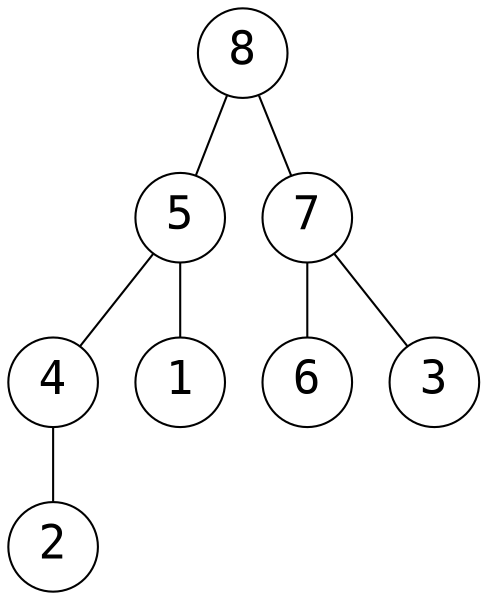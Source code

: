 // Heap
graph {
	node [fillcolor=white fixedsize=true heigth=0.6 shape=circle style=filled width=0.6]
	bgcolor=transparent
	0 [label=8 fontname=courier fontsize=22]
	1 [label=5 fontname=courier fontsize=22]
	2 [label=7 fontname=courier fontsize=22]
	3 [label=4 fontname=courier fontsize=22]
	4 [label=1 fontname=courier fontsize=22]
	5 [label=6 fontname=courier fontsize=22]
	6 [label=3 fontname=courier fontsize=22]
	7 [label=2 fontname=courier fontsize=22]
	0 -- 1
	0 -- 2
	1 -- 3
	1 -- 4
	2 -- 5
	2 -- 6
	3 -- 7
}
